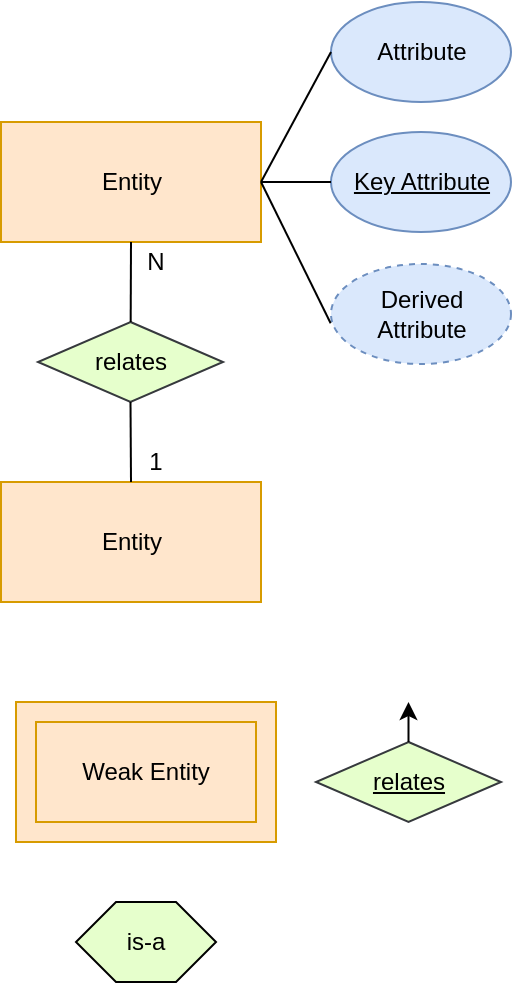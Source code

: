 <mxfile version="14.4.3" type="device"><diagram id="HOHw8Etcfgqb-qBa02xq" name="Page-1"><mxGraphModel dx="1422" dy="794" grid="1" gridSize="10" guides="1" tooltips="1" connect="1" arrows="1" fold="1" page="1" pageScale="1" pageWidth="827" pageHeight="1169" math="0" shadow="0"><root><mxCell id="0"/><mxCell id="1" parent="0"/><mxCell id="hK5jyDw1IyYHF21u4gMi-8" value="" style="rounded=0;whiteSpace=wrap;html=1;fillColor=#ffe6cc;strokeColor=#d79b00;" parent="1" vertex="1"><mxGeometry x="10" y="360" width="130" height="70" as="geometry"/></mxCell><mxCell id="hK5jyDw1IyYHF21u4gMi-1" value="Entity" style="rounded=0;whiteSpace=wrap;html=1;fillColor=#ffe6cc;strokeColor=#d79b00;" parent="1" vertex="1"><mxGeometry x="2.5" y="70" width="130" height="60" as="geometry"/></mxCell><mxCell id="hK5jyDw1IyYHF21u4gMi-3" value="&lt;font style=&quot;font-size: 12px&quot;&gt;relates&lt;/font&gt;" style="rhombus;whiteSpace=wrap;html=1;strokeColor=#36393d;fillColor=#E6FFCC;" parent="1" vertex="1"><mxGeometry x="21" y="170" width="92.5" height="40" as="geometry"/></mxCell><mxCell id="hK5jyDw1IyYHF21u4gMi-4" value="Attribute" style="ellipse;whiteSpace=wrap;html=1;fillColor=#dae8fc;strokeColor=#6c8ebf;" parent="1" vertex="1"><mxGeometry x="167.5" y="10" width="90" height="50" as="geometry"/></mxCell><mxCell id="hK5jyDw1IyYHF21u4gMi-5" value="&lt;u&gt;Key Attribute&lt;/u&gt;" style="ellipse;whiteSpace=wrap;html=1;fillColor=#dae8fc;strokeColor=#6c8ebf;" parent="1" vertex="1"><mxGeometry x="167.5" y="75" width="90" height="50" as="geometry"/></mxCell><mxCell id="hK5jyDw1IyYHF21u4gMi-6" value="Derived Attribute" style="ellipse;whiteSpace=wrap;html=1;fillColor=#dae8fc;strokeColor=#6c8ebf;dashed=1;" parent="1" vertex="1"><mxGeometry x="167.5" y="141" width="90" height="50" as="geometry"/></mxCell><mxCell id="hK5jyDw1IyYHF21u4gMi-7" value="Weak Entity" style="rounded=0;whiteSpace=wrap;html=1;fillColor=#ffe6cc;strokeColor=#d79b00;" parent="1" vertex="1"><mxGeometry x="20" y="370" width="110" height="50" as="geometry"/></mxCell><mxCell id="hK5jyDw1IyYHF21u4gMi-9" value="is-a" style="shape=hexagon;perimeter=hexagonPerimeter2;whiteSpace=wrap;html=1;fixedSize=1;fillColor=#E6FFCC;" parent="1" vertex="1"><mxGeometry x="40" y="460" width="70" height="40" as="geometry"/></mxCell><mxCell id="hK5jyDw1IyYHF21u4gMi-10" value="&lt;font style=&quot;font-size: 12px&quot;&gt;&lt;u&gt;relates&lt;/u&gt;&lt;/font&gt;" style="rhombus;whiteSpace=wrap;html=1;strokeColor=#36393d;fillColor=#E6FFCC;" parent="1" vertex="1"><mxGeometry x="160" y="380" width="92.5" height="40" as="geometry"/></mxCell><mxCell id="hK5jyDw1IyYHF21u4gMi-11" value="" style="endArrow=classic;html=1;exitX=0.5;exitY=0;exitDx=0;exitDy=0;" parent="1" source="hK5jyDw1IyYHF21u4gMi-10" edge="1"><mxGeometry width="50" height="50" relative="1" as="geometry"><mxPoint x="301.25" y="410" as="sourcePoint"/><mxPoint x="206.25" y="360" as="targetPoint"/></mxGeometry></mxCell><mxCell id="hK5jyDw1IyYHF21u4gMi-13" value="" style="endArrow=none;html=1;entryX=0.5;entryY=1;entryDx=0;entryDy=0;" parent="1" source="hK5jyDw1IyYHF21u4gMi-3" target="hK5jyDw1IyYHF21u4gMi-1" edge="1"><mxGeometry width="50" height="50" relative="1" as="geometry"><mxPoint x="350" y="220" as="sourcePoint"/><mxPoint x="400" y="170" as="targetPoint"/></mxGeometry></mxCell><mxCell id="hK5jyDw1IyYHF21u4gMi-14" value="N" style="text;html=1;strokeColor=none;fillColor=none;align=center;verticalAlign=middle;whiteSpace=wrap;rounded=0;" parent="1" vertex="1"><mxGeometry x="60" y="130" width="40" height="20" as="geometry"/></mxCell><mxCell id="hK5jyDw1IyYHF21u4gMi-16" value="Entity" style="rounded=0;whiteSpace=wrap;html=1;fillColor=#ffe6cc;strokeColor=#d79b00;" parent="1" vertex="1"><mxGeometry x="2.5" y="250" width="130" height="60" as="geometry"/></mxCell><mxCell id="hK5jyDw1IyYHF21u4gMi-17" value="" style="endArrow=none;html=1;entryX=0.5;entryY=1;entryDx=0;entryDy=0;exitX=0.5;exitY=0;exitDx=0;exitDy=0;" parent="1" source="hK5jyDw1IyYHF21u4gMi-16" target="hK5jyDw1IyYHF21u4gMi-3" edge="1"><mxGeometry width="50" height="50" relative="1" as="geometry"><mxPoint x="240" y="290" as="sourcePoint"/><mxPoint x="290" y="240" as="targetPoint"/></mxGeometry></mxCell><mxCell id="hK5jyDw1IyYHF21u4gMi-18" value="1" style="text;html=1;strokeColor=none;fillColor=none;align=center;verticalAlign=middle;whiteSpace=wrap;rounded=0;" parent="1" vertex="1"><mxGeometry x="60" y="230" width="40" height="20" as="geometry"/></mxCell><mxCell id="hK5jyDw1IyYHF21u4gMi-20" value="" style="endArrow=none;html=1;exitX=1;exitY=0.5;exitDx=0;exitDy=0;entryX=0;entryY=0.5;entryDx=0;entryDy=0;" parent="1" source="hK5jyDw1IyYHF21u4gMi-1" target="hK5jyDw1IyYHF21u4gMi-4" edge="1"><mxGeometry width="50" height="50" relative="1" as="geometry"><mxPoint x="300" y="130" as="sourcePoint"/><mxPoint x="350" y="80" as="targetPoint"/></mxGeometry></mxCell><mxCell id="hK5jyDw1IyYHF21u4gMi-21" value="" style="endArrow=none;html=1;exitX=1;exitY=0.5;exitDx=0;exitDy=0;" parent="1" source="hK5jyDw1IyYHF21u4gMi-1" target="hK5jyDw1IyYHF21u4gMi-5" edge="1"><mxGeometry width="50" height="50" relative="1" as="geometry"><mxPoint x="142.5" y="110" as="sourcePoint"/><mxPoint x="193.288" y="66.073" as="targetPoint"/></mxGeometry></mxCell><mxCell id="hK5jyDw1IyYHF21u4gMi-22" value="" style="endArrow=none;html=1;exitX=1;exitY=0.5;exitDx=0;exitDy=0;entryX=-0.002;entryY=0.592;entryDx=0;entryDy=0;entryPerimeter=0;" parent="1" source="hK5jyDw1IyYHF21u4gMi-1" target="hK5jyDw1IyYHF21u4gMi-6" edge="1"><mxGeometry width="50" height="50" relative="1" as="geometry"><mxPoint x="152.5" y="120" as="sourcePoint"/><mxPoint x="203.288" y="76.073" as="targetPoint"/></mxGeometry></mxCell></root></mxGraphModel></diagram></mxfile>
